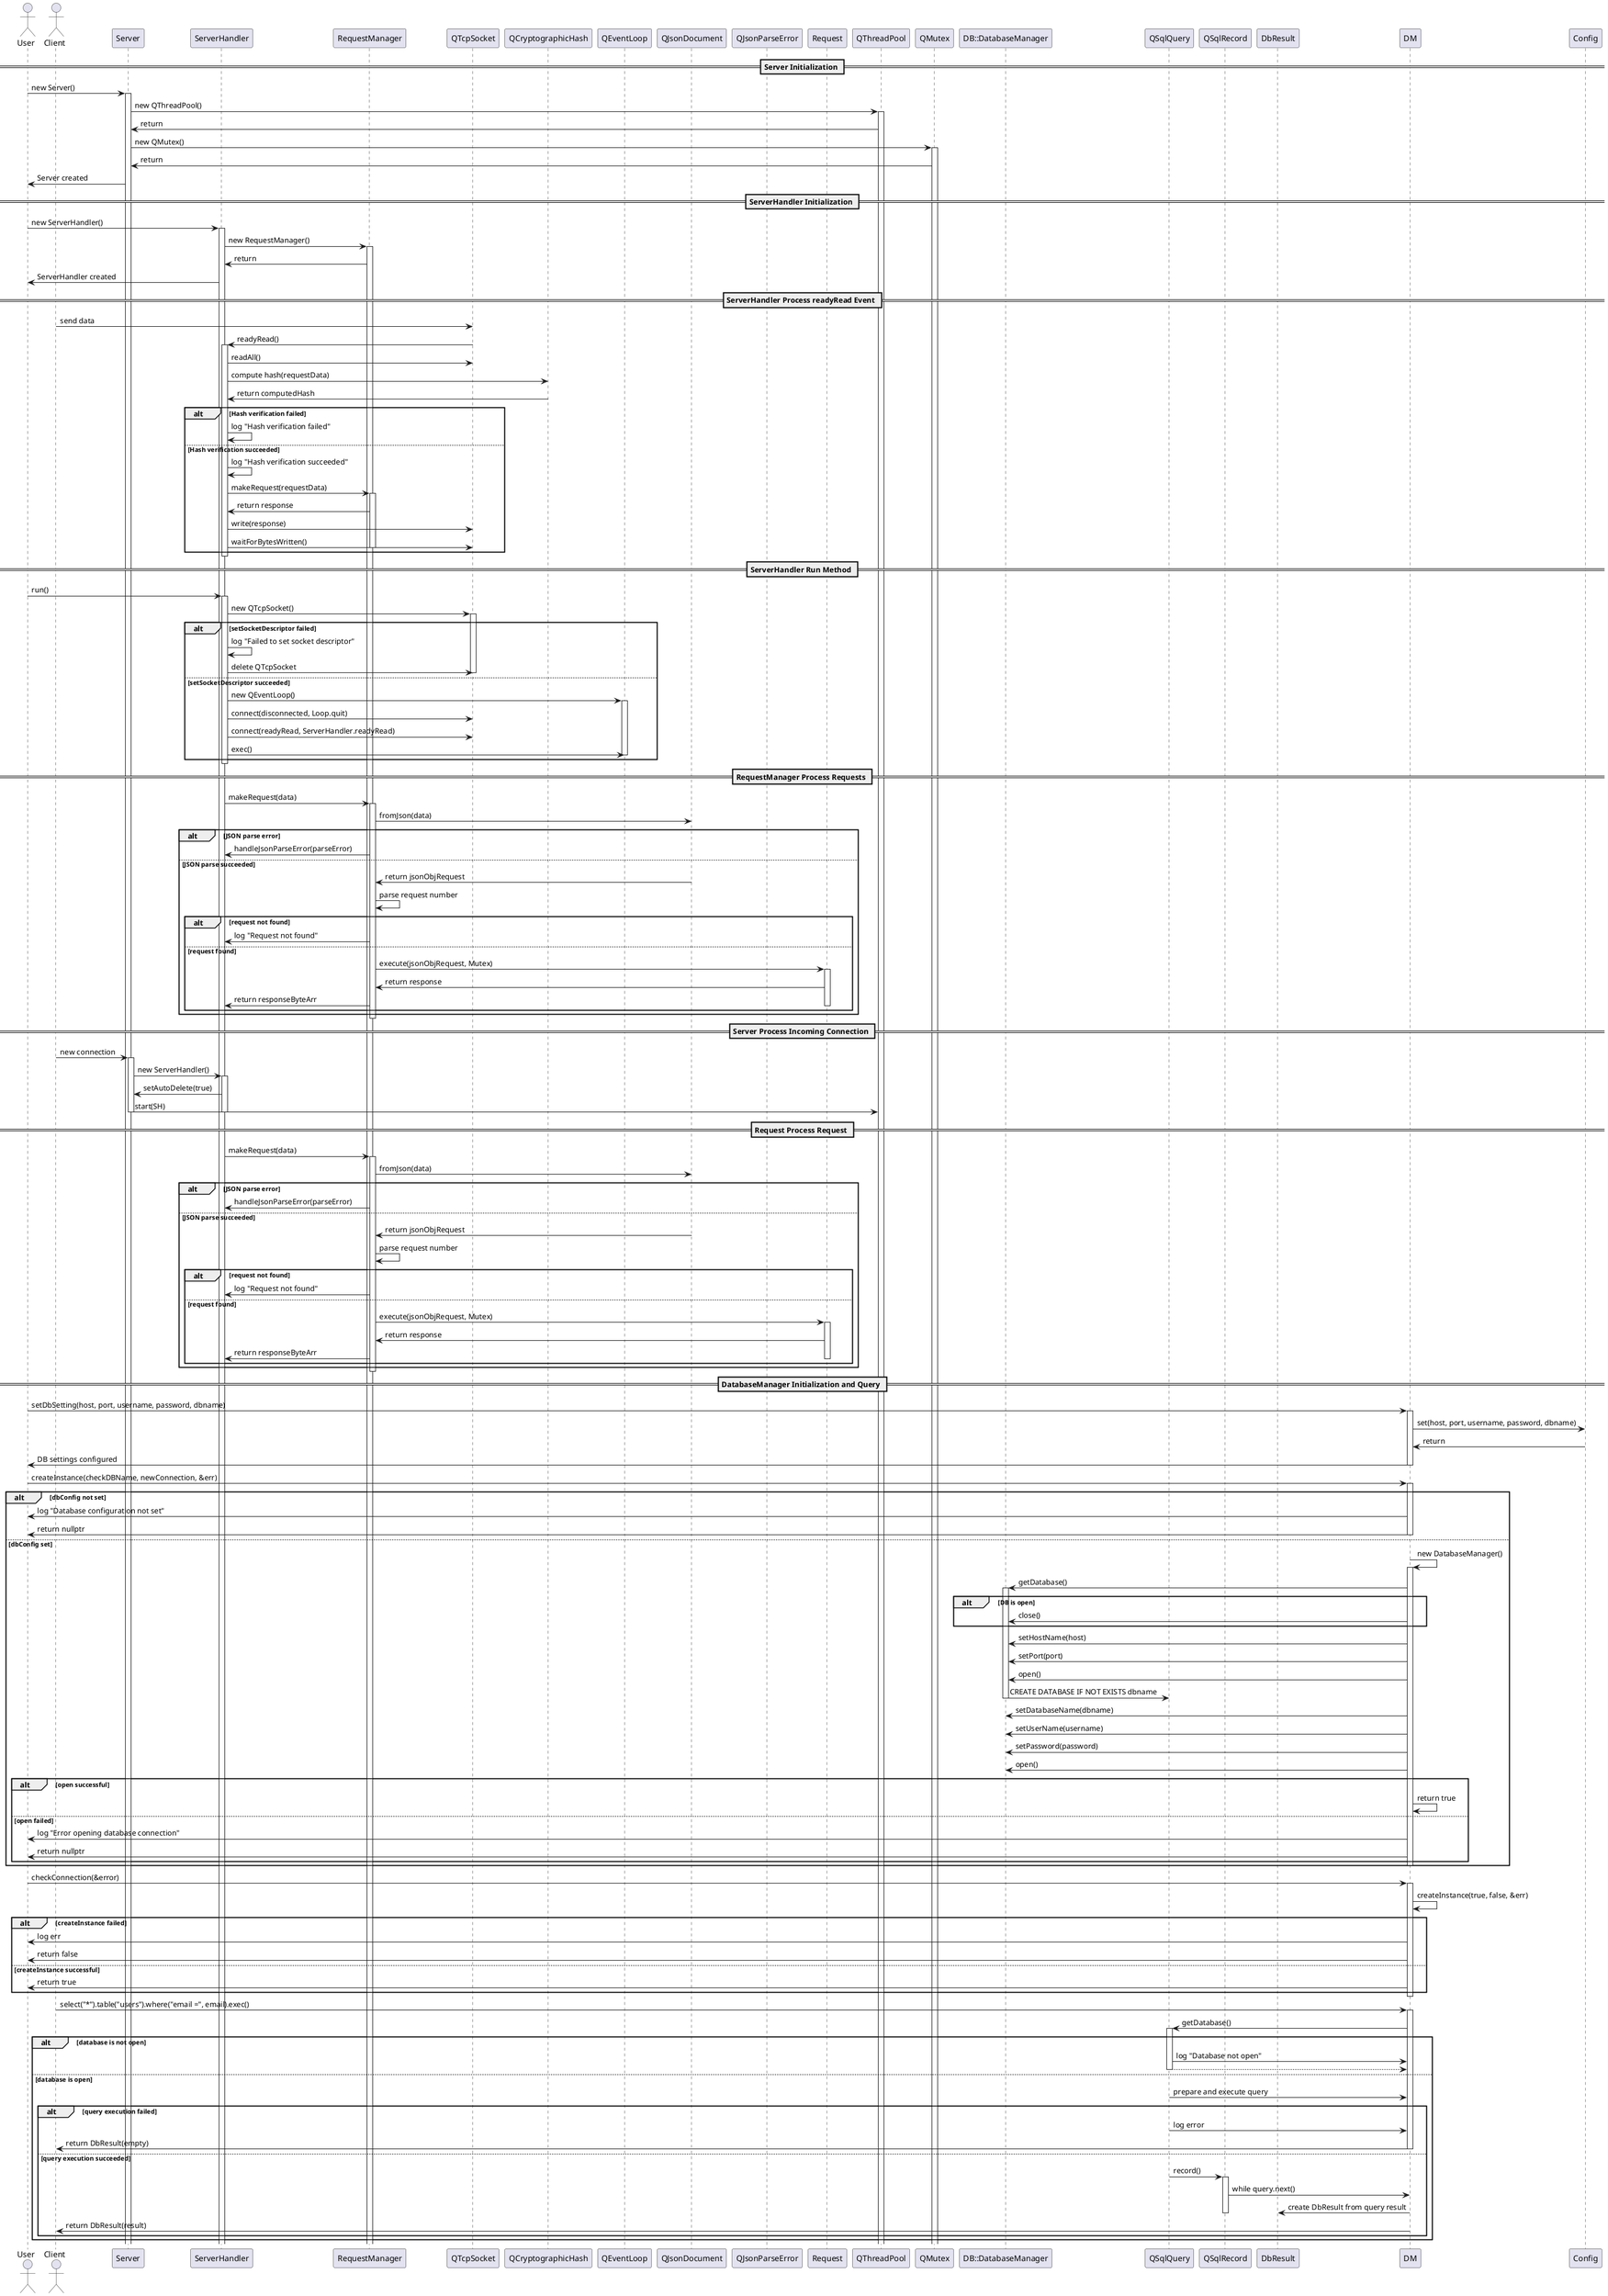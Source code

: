 @startuml
actor User
actor Client

participant "Server" as S
participant "ServerHandler" as SH
participant "RequestManager" as RM
participant "QTcpSocket" as Socket
participant "QCryptographicHash" as Hash
participant "QEventLoop" as Loop
participant "QJsonDocument" as JsonDoc
participant "QJsonParseError" as JsonError
participant "Request" as Req
participant "QThreadPool" as TP
participant "QMutex" as M
participant "DB::DatabaseManager" as DB
participant "QSqlQuery" as Query
participant "QSqlRecord" as Record
participant "DbResult" as Result

== Server Initialization ==
User -> S: new Server()
activate S
S -> TP: new QThreadPool()
activate TP
TP -> S: return
S -> M: new QMutex()
activate M
M -> S: return
S -> User: Server created

== ServerHandler Initialization ==
User -> SH: new ServerHandler()
activate SH
SH -> RM: new RequestManager()
activate RM
RM -> SH: return
SH -> User: ServerHandler created

== ServerHandler Process readyRead Event ==
Client -> Socket: send data
Socket -> SH: readyRead()
activate SH
SH -> Socket: readAll()
SH -> Hash: compute hash(requestData)
Hash -> SH: return computedHash

alt Hash verification failed
    SH -> SH: log "Hash verification failed"
else Hash verification succeeded
    SH -> SH: log "Hash verification succeeded"
    SH -> RM: makeRequest(requestData)
    activate RM
    RM -> SH: return response
    SH -> Socket: write(response)
    SH -> Socket: waitForBytesWritten()
    deactivate RM
end
deactivate SH

== ServerHandler Run Method ==
User -> SH: run()
activate SH
SH -> Socket: new QTcpSocket()
activate Socket
alt setSocketDescriptor failed
    SH -> SH: log "Failed to set socket descriptor"
    SH -> Socket: delete QTcpSocket
    deactivate Socket
else setSocketDescriptor succeeded
    SH -> Loop: new QEventLoop()
    activate Loop
    SH -> Socket: connect(disconnected, Loop.quit)
    SH -> Socket: connect(readyRead, ServerHandler.readyRead)
    SH -> Loop: exec()
    deactivate Loop
end
deactivate SH

== RequestManager Process Requests ==
SH -> RM: makeRequest(data)
activate RM
RM -> JsonDoc: fromJson(data)
alt JSON parse error
    RM -> SH: handleJsonParseError(parseError)
else JSON parse succeeded
    JsonDoc -> RM: return jsonObjRequest
    RM -> RM: parse request number
    alt request not found
        RM -> SH: log "Request not found"
    else request found
        RM -> Req: execute(jsonObjRequest, Mutex)
        activate Req
        Req -> RM: return response
        RM -> SH: return responseByteArr
        deactivate Req
    end
end
deactivate RM

== Server Process Incoming Connection ==
Client -> S: new connection
activate S
S -> SH: new ServerHandler()
activate SH
SH -> S: setAutoDelete(true)
S -> TP: start(SH)
deactivate SH
deactivate S

== Request Process Request ==
SH -> RM: makeRequest(data)
activate RM
RM -> JsonDoc: fromJson(data)
alt JSON parse error
    RM -> SH: handleJsonParseError(parseError)
else JSON parse succeeded
    JsonDoc -> RM: return jsonObjRequest
    RM -> RM: parse request number
    alt request not found
        RM -> SH: log "Request not found"
    else request found
        RM -> Req: execute(jsonObjRequest, Mutex)
        activate Req
        Req -> RM: return response
        RM -> SH: return responseByteArr
        deactivate Req
    end
end
deactivate RM

== DatabaseManager Initialization and Query ==
User -> DM: setDbSetting(host, port, username, password, dbname)
activate DM
DM -> Config: set(host, port, username, password, dbname)
Config -> DM: return
DM -> User: DB settings configured
deactivate DM

User -> DM: createInstance(checkDBName, newConnection, &err)
activate DM
alt dbConfig not set
    DM -> User: log "Database configuration not set"
    DM -> User: return nullptr
    deactivate DM
else dbConfig set
    DM -> DM: new DatabaseManager()
    activate DM
    DM -> DB: getDatabase()
    activate DB
    alt DB is open
        DM -> DB: close()
    end
    DM -> DB: setHostName(host)
    DM -> DB: setPort(port)
    DM -> DB: open()
    DB -> Query: CREATE DATABASE IF NOT EXISTS dbname
    deactivate DB
    DM -> DB: setDatabaseName(dbname)
    DM -> DB: setUserName(username)
    DM -> DB: setPassword(password)
    DM -> DB: open()
    alt open successful
        DM -> DM: return true
    else open failed
        DM -> User: log "Error opening database connection"
        DM -> User: return nullptr
    end
    deactivate DM
end

User -> DM: checkConnection(&error)
activate DM
DM -> DM: createInstance(true, false, &err)
alt createInstance failed
    DM -> User: log err
    DM -> User: return false
else createInstance successful
    DM -> User: return true
end
deactivate DM

Client -> DM: select("*").table("users").where("email =", email).exec()
activate DM
DM -> Query: getDatabase()
activate Query
alt database is not open
    Query -> DM: log "Database not open"
    return
else database is open
    Query -> DM: prepare and execute query
    alt query execution failed
        Query -> DM: log error
        DM -> Client: return DbResult(empty)
        deactivate DM
    else query execution succeeded
        Query -> Record: record()
        activate Record
        Record -> DM: while query.next()
        DM -> Result: create DbResult from query result
        deactivate Record
        DM -> Client: return DbResult(result)
        deactivate DM
    end
end
deactivate Query
@enduml
